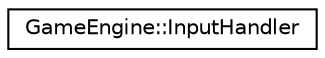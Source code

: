 digraph "Graphical Class Hierarchy"
{
  edge [fontname="Helvetica",fontsize="10",labelfontname="Helvetica",labelfontsize="10"];
  node [fontname="Helvetica",fontsize="10",shape=record];
  rankdir="LR";
  Node0 [label="GameEngine::InputHandler",height=0.2,width=0.4,color="black", fillcolor="white", style="filled",URL="$class_game_engine_1_1_input_handler.html"];
}
